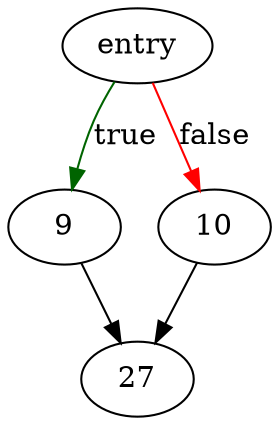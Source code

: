digraph "line_is_complete" {
	// Node definitions.
	2 [label=entry];
	9;
	10;
	27;

	// Edge definitions.
	2 -> 9 [
		color=darkgreen
		label=true
	];
	2 -> 10 [
		color=red
		label=false
	];
	9 -> 27;
	10 -> 27;
}